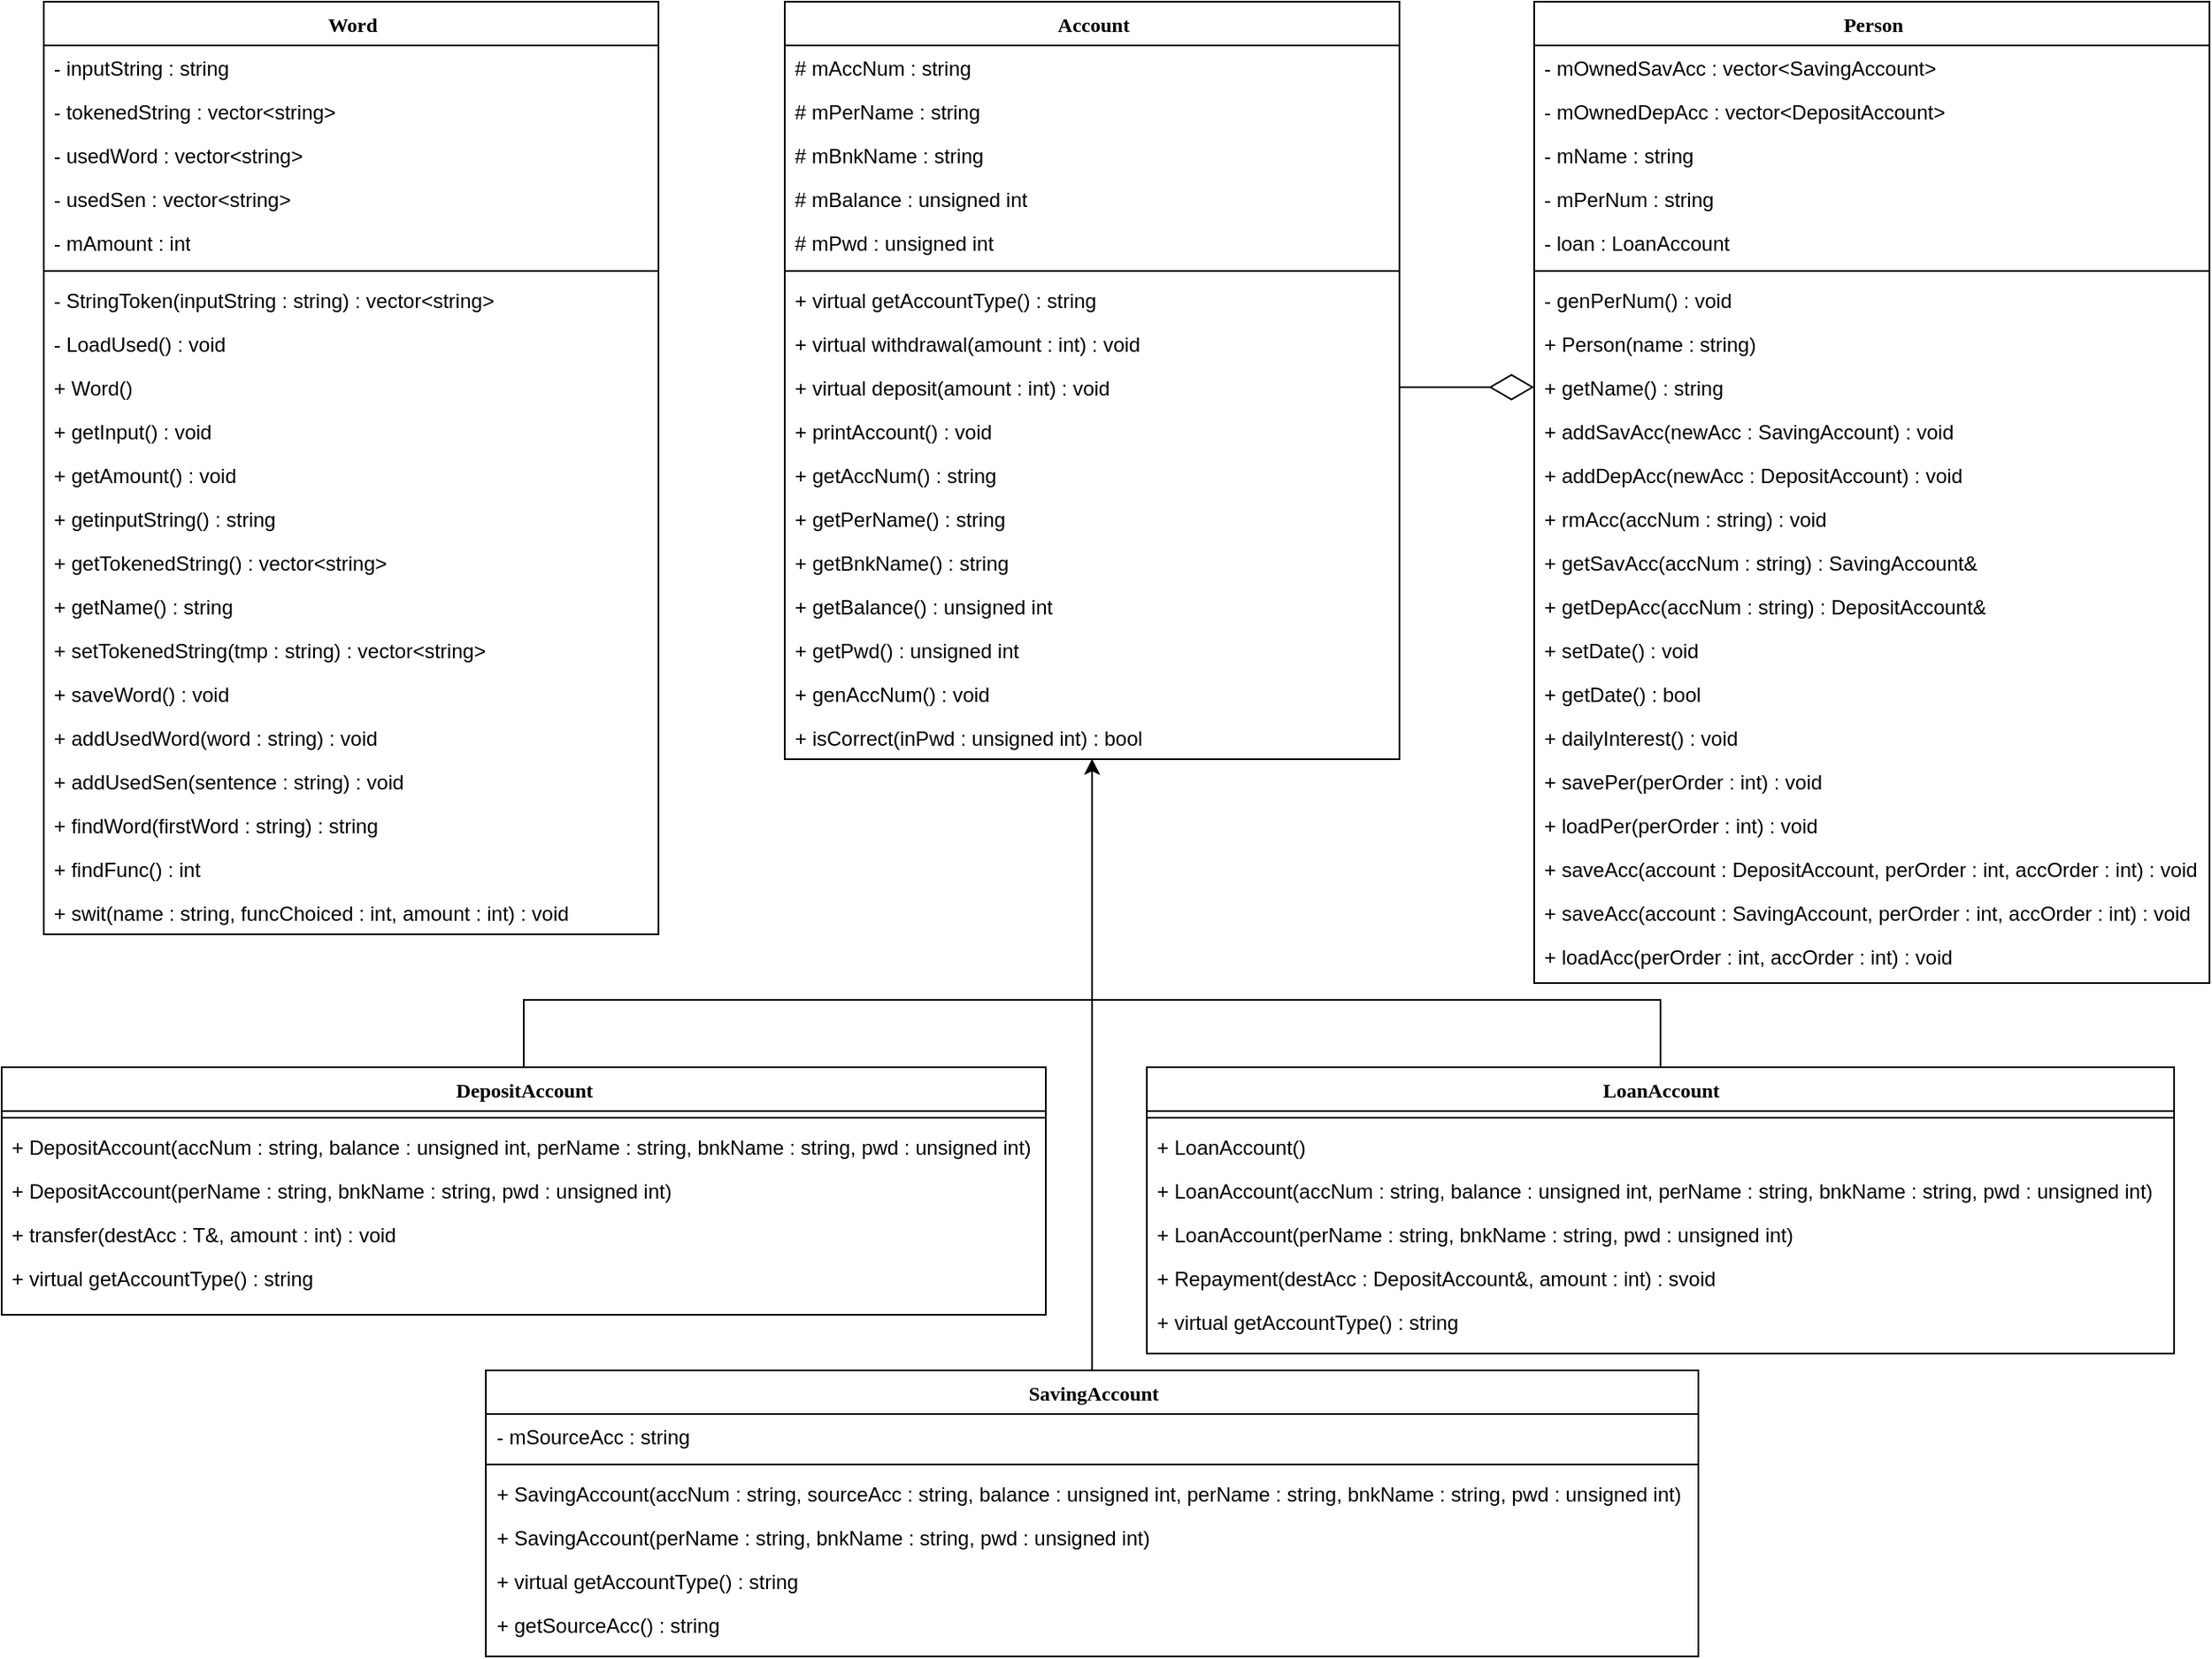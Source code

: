 <mxfile version="14.7.2" type="device"><diagram name="Page-1" id="9f46799a-70d6-7492-0946-bef42562c5a5"><mxGraphModel dx="1146" dy="1358" grid="1" gridSize="10" guides="1" tooltips="1" connect="1" arrows="1" fold="1" page="1" pageScale="1" pageWidth="1100" pageHeight="850" background="#ffffff" math="0" shadow="0"><root><mxCell id="0"/><mxCell id="1" parent="0"/><mxCell id="78961159f06e98e8-17" value="Account" style="swimlane;html=1;fontStyle=1;align=center;verticalAlign=top;childLayout=stackLayout;horizontal=1;startSize=26;horizontalStack=0;resizeParent=1;resizeLast=0;collapsible=1;marginBottom=0;swimlaneFillColor=#ffffff;rounded=0;shadow=0;comic=0;labelBackgroundColor=none;strokeWidth=1;fillColor=none;fontFamily=Verdana;fontSize=12" parent="1" vertex="1"><mxGeometry x="915" y="-510" width="365" height="450" as="geometry"/></mxCell><mxCell id="78961159f06e98e8-21" value="# mAccNum :&amp;nbsp;string" style="text;html=1;strokeColor=none;fillColor=none;align=left;verticalAlign=top;spacingLeft=4;spacingRight=4;whiteSpace=wrap;overflow=hidden;rotatable=0;points=[[0,0.5],[1,0.5]];portConstraint=eastwest;" parent="78961159f06e98e8-17" vertex="1"><mxGeometry y="26" width="365" height="26" as="geometry"/></mxCell><mxCell id="78961159f06e98e8-25" value="#&amp;nbsp;mPerName : string" style="text;html=1;strokeColor=none;fillColor=none;align=left;verticalAlign=top;spacingLeft=4;spacingRight=4;whiteSpace=wrap;overflow=hidden;rotatable=0;points=[[0,0.5],[1,0.5]];portConstraint=eastwest;" parent="78961159f06e98e8-17" vertex="1"><mxGeometry y="52" width="365" height="26" as="geometry"/></mxCell><mxCell id="78961159f06e98e8-26" value="#&amp;nbsp;mBnkName : string" style="text;html=1;strokeColor=none;fillColor=none;align=left;verticalAlign=top;spacingLeft=4;spacingRight=4;whiteSpace=wrap;overflow=hidden;rotatable=0;points=[[0,0.5],[1,0.5]];portConstraint=eastwest;" parent="78961159f06e98e8-17" vertex="1"><mxGeometry y="78" width="365" height="26" as="geometry"/></mxCell><mxCell id="78961159f06e98e8-23" value="#&amp;nbsp;mBalance : unsigned int" style="text;html=1;strokeColor=none;fillColor=none;align=left;verticalAlign=top;spacingLeft=4;spacingRight=4;whiteSpace=wrap;overflow=hidden;rotatable=0;points=[[0,0.5],[1,0.5]];portConstraint=eastwest;" parent="78961159f06e98e8-17" vertex="1"><mxGeometry y="104" width="365" height="26" as="geometry"/></mxCell><mxCell id="Mcw_71kHJ2dvJgnhkfr6-62" value="#&amp;nbsp;mPwd : unsigned int" style="text;html=1;strokeColor=none;fillColor=none;align=left;verticalAlign=top;spacingLeft=4;spacingRight=4;whiteSpace=wrap;overflow=hidden;rotatable=0;points=[[0,0.5],[1,0.5]];portConstraint=eastwest;" parent="78961159f06e98e8-17" vertex="1"><mxGeometry y="130" width="365" height="26" as="geometry"/></mxCell><mxCell id="78961159f06e98e8-19" value="" style="line;html=1;strokeWidth=1;fillColor=none;align=left;verticalAlign=middle;spacingTop=-1;spacingLeft=3;spacingRight=3;rotatable=0;labelPosition=right;points=[];portConstraint=eastwest;" parent="78961159f06e98e8-17" vertex="1"><mxGeometry y="156" width="365" height="8" as="geometry"/></mxCell><mxCell id="78961159f06e98e8-20" value="+ virtual getAccountType() : string" style="text;html=1;strokeColor=none;fillColor=none;align=left;verticalAlign=top;spacingLeft=4;spacingRight=4;whiteSpace=wrap;overflow=hidden;rotatable=0;points=[[0,0.5],[1,0.5]];portConstraint=eastwest;" parent="78961159f06e98e8-17" vertex="1"><mxGeometry y="164" width="365" height="26" as="geometry"/></mxCell><mxCell id="Yu8W9jfdEEHwp3Q9Vvd3-30" value="+ virtual withdrawal(amount : int) : void" style="text;html=1;strokeColor=none;fillColor=none;align=left;verticalAlign=top;spacingLeft=4;spacingRight=4;whiteSpace=wrap;overflow=hidden;rotatable=0;points=[[0,0.5],[1,0.5]];portConstraint=eastwest;" parent="78961159f06e98e8-17" vertex="1"><mxGeometry y="190" width="365" height="26" as="geometry"/></mxCell><mxCell id="Mcw_71kHJ2dvJgnhkfr6-53" value="+ virtual deposit(amount : int)&amp;nbsp;: void" style="text;html=1;strokeColor=none;fillColor=none;align=left;verticalAlign=top;spacingLeft=4;spacingRight=4;whiteSpace=wrap;overflow=hidden;rotatable=0;points=[[0,0.5],[1,0.5]];portConstraint=eastwest;" parent="78961159f06e98e8-17" vertex="1"><mxGeometry y="216" width="365" height="26" as="geometry"/></mxCell><mxCell id="Mcw_71kHJ2dvJgnhkfr6-50" value="+ printAccount() : void" style="text;html=1;strokeColor=none;fillColor=none;align=left;verticalAlign=top;spacingLeft=4;spacingRight=4;whiteSpace=wrap;overflow=hidden;rotatable=0;points=[[0,0.5],[1,0.5]];portConstraint=eastwest;" parent="78961159f06e98e8-17" vertex="1"><mxGeometry y="242" width="365" height="26" as="geometry"/></mxCell><mxCell id="Mcw_71kHJ2dvJgnhkfr6-47" value="+ getAccNum() : string" style="text;html=1;strokeColor=none;fillColor=none;align=left;verticalAlign=top;spacingLeft=4;spacingRight=4;whiteSpace=wrap;overflow=hidden;rotatable=0;points=[[0,0.5],[1,0.5]];portConstraint=eastwest;" parent="78961159f06e98e8-17" vertex="1"><mxGeometry y="268" width="365" height="26" as="geometry"/></mxCell><mxCell id="Mcw_71kHJ2dvJgnhkfr6-46" value="+ getPerName() : string" style="text;html=1;strokeColor=none;fillColor=none;align=left;verticalAlign=top;spacingLeft=4;spacingRight=4;whiteSpace=wrap;overflow=hidden;rotatable=0;points=[[0,0.5],[1,0.5]];portConstraint=eastwest;" parent="78961159f06e98e8-17" vertex="1"><mxGeometry y="294" width="365" height="26" as="geometry"/></mxCell><mxCell id="Mcw_71kHJ2dvJgnhkfr6-48" value="+ getBnkName() : string" style="text;html=1;strokeColor=none;fillColor=none;align=left;verticalAlign=top;spacingLeft=4;spacingRight=4;whiteSpace=wrap;overflow=hidden;rotatable=0;points=[[0,0.5],[1,0.5]];portConstraint=eastwest;" parent="78961159f06e98e8-17" vertex="1"><mxGeometry y="320" width="365" height="26" as="geometry"/></mxCell><mxCell id="Mcw_71kHJ2dvJgnhkfr6-49" value="+ getBalance() : unsigned int" style="text;html=1;strokeColor=none;fillColor=none;align=left;verticalAlign=top;spacingLeft=4;spacingRight=4;whiteSpace=wrap;overflow=hidden;rotatable=0;points=[[0,0.5],[1,0.5]];portConstraint=eastwest;" parent="78961159f06e98e8-17" vertex="1"><mxGeometry y="346" width="365" height="26" as="geometry"/></mxCell><mxCell id="Yu8W9jfdEEHwp3Q9Vvd3-31" value="+ getPwd() : unsigned int" style="text;html=1;strokeColor=none;fillColor=none;align=left;verticalAlign=top;spacingLeft=4;spacingRight=4;whiteSpace=wrap;overflow=hidden;rotatable=0;points=[[0,0.5],[1,0.5]];portConstraint=eastwest;" parent="78961159f06e98e8-17" vertex="1"><mxGeometry y="372" width="365" height="26" as="geometry"/></mxCell><mxCell id="Yu8W9jfdEEHwp3Q9Vvd3-32" value="+ genAccNum() : void" style="text;html=1;strokeColor=none;fillColor=none;align=left;verticalAlign=top;spacingLeft=4;spacingRight=4;whiteSpace=wrap;overflow=hidden;rotatable=0;points=[[0,0.5],[1,0.5]];portConstraint=eastwest;" parent="78961159f06e98e8-17" vertex="1"><mxGeometry y="398" width="365" height="26" as="geometry"/></mxCell><mxCell id="TYFGQoh4Cr7othSGn_0a-1" value="+ isCorrect(inPwd : unsigned int) : bool" style="text;html=1;strokeColor=none;fillColor=none;align=left;verticalAlign=top;spacingLeft=4;spacingRight=4;whiteSpace=wrap;overflow=hidden;rotatable=0;points=[[0,0.5],[1,0.5]];portConstraint=eastwest;" vertex="1" parent="78961159f06e98e8-17"><mxGeometry y="424" width="365" height="26" as="geometry"/></mxCell><mxCell id="Yu8W9jfdEEHwp3Q9Vvd3-37" style="edgeStyle=orthogonalEdgeStyle;rounded=0;orthogonalLoop=1;jettySize=auto;html=1;exitX=0.5;exitY=0;exitDx=0;exitDy=0;entryX=0.5;entryY=1;entryDx=0;entryDy=0;" parent="1" source="78961159f06e98e8-82" target="78961159f06e98e8-17" edge="1"><mxGeometry relative="1" as="geometry"><Array as="points"><mxPoint x="760" y="83"/><mxPoint x="1098" y="83"/></Array></mxGeometry></mxCell><mxCell id="78961159f06e98e8-82" value="DepositAccount" style="swimlane;html=1;fontStyle=1;align=center;verticalAlign=top;childLayout=stackLayout;horizontal=1;startSize=26;horizontalStack=0;resizeParent=1;resizeLast=0;collapsible=1;marginBottom=0;swimlaneFillColor=#ffffff;rounded=0;shadow=0;comic=0;labelBackgroundColor=none;strokeWidth=1;fillColor=none;fontFamily=Verdana;fontSize=12" parent="1" vertex="1"><mxGeometry x="450" y="123" width="620" height="147" as="geometry"/></mxCell><mxCell id="78961159f06e98e8-90" value="" style="line;html=1;strokeWidth=1;fillColor=none;align=left;verticalAlign=middle;spacingTop=-1;spacingLeft=3;spacingRight=3;rotatable=0;labelPosition=right;points=[];portConstraint=eastwest;" parent="78961159f06e98e8-82" vertex="1"><mxGeometry y="26" width="620" height="8" as="geometry"/></mxCell><mxCell id="Yu8W9jfdEEHwp3Q9Vvd3-33" value="+ DepositAccount(accNum : string, balance : unsigned int, perName&amp;nbsp;: string, bnkName : string, pwd : unsigned int)" style="text;html=1;strokeColor=none;fillColor=none;align=left;verticalAlign=top;spacingLeft=4;spacingRight=4;whiteSpace=wrap;overflow=hidden;rotatable=0;points=[[0,0.5],[1,0.5]];portConstraint=eastwest;" parent="78961159f06e98e8-82" vertex="1"><mxGeometry y="34" width="620" height="26" as="geometry"/></mxCell><mxCell id="Yu8W9jfdEEHwp3Q9Vvd3-34" value="+ DepositAccount(perName&amp;nbsp;: string, bnkName : string, pwd : unsigned int)" style="text;html=1;strokeColor=none;fillColor=none;align=left;verticalAlign=top;spacingLeft=4;spacingRight=4;whiteSpace=wrap;overflow=hidden;rotatable=0;points=[[0,0.5],[1,0.5]];portConstraint=eastwest;" parent="78961159f06e98e8-82" vertex="1"><mxGeometry y="60" width="620" height="26" as="geometry"/></mxCell><mxCell id="Mcw_71kHJ2dvJgnhkfr6-54" value="+ transfer(destAcc : T&amp;amp;, amount : int) : void" style="text;html=1;strokeColor=none;fillColor=none;align=left;verticalAlign=top;spacingLeft=4;spacingRight=4;whiteSpace=wrap;overflow=hidden;rotatable=0;points=[[0,0.5],[1,0.5]];portConstraint=eastwest;" parent="78961159f06e98e8-82" vertex="1"><mxGeometry y="86" width="620" height="26" as="geometry"/></mxCell><mxCell id="Mcw_71kHJ2dvJgnhkfr6-58" value="+ virtual getAccountType() : string" style="text;html=1;strokeColor=none;fillColor=none;align=left;verticalAlign=top;spacingLeft=4;spacingRight=4;whiteSpace=wrap;overflow=hidden;rotatable=0;points=[[0,0.5],[1,0.5]];portConstraint=eastwest;" parent="78961159f06e98e8-82" vertex="1"><mxGeometry y="112" width="620" height="26" as="geometry"/></mxCell><mxCell id="Yu8W9jfdEEHwp3Q9Vvd3-11" style="edgeStyle=orthogonalEdgeStyle;rounded=0;orthogonalLoop=1;jettySize=auto;html=1;exitX=0.5;exitY=0;exitDx=0;exitDy=0;entryX=0.5;entryY=1;entryDx=0;entryDy=0;" parent="1" source="Yu8W9jfdEEHwp3Q9Vvd3-22" target="78961159f06e98e8-17" edge="1"><mxGeometry relative="1" as="geometry"><mxPoint x="1017.5" y="123" as="sourcePoint"/><Array as="points"/></mxGeometry></mxCell><mxCell id="Mcw_71kHJ2dvJgnhkfr6-29" value="Person" style="swimlane;html=1;fontStyle=1;align=center;verticalAlign=top;childLayout=stackLayout;horizontal=1;startSize=26;horizontalStack=0;resizeParent=1;resizeLast=0;collapsible=1;marginBottom=0;swimlaneFillColor=#ffffff;rounded=0;shadow=0;comic=0;labelBackgroundColor=none;strokeWidth=1;fillColor=none;fontFamily=Verdana;fontSize=12" parent="1" vertex="1"><mxGeometry x="1360" y="-510" width="401" height="583" as="geometry"/></mxCell><mxCell id="Mcw_71kHJ2dvJgnhkfr6-33" value="- mOwnedSavAcc : vector&amp;lt;SavingAccount&amp;gt;" style="text;html=1;strokeColor=none;fillColor=none;align=left;verticalAlign=top;spacingLeft=4;spacingRight=4;whiteSpace=wrap;overflow=hidden;rotatable=0;points=[[0,0.5],[1,0.5]];portConstraint=eastwest;" parent="Mcw_71kHJ2dvJgnhkfr6-29" vertex="1"><mxGeometry y="26" width="401" height="26" as="geometry"/></mxCell><mxCell id="Yu8W9jfdEEHwp3Q9Vvd3-38" value="- mOwnedDepAcc : vector&amp;lt;DepositAccount&amp;gt;" style="text;html=1;strokeColor=none;fillColor=none;align=left;verticalAlign=top;spacingLeft=4;spacingRight=4;whiteSpace=wrap;overflow=hidden;rotatable=0;points=[[0,0.5],[1,0.5]];portConstraint=eastwest;" parent="Mcw_71kHJ2dvJgnhkfr6-29" vertex="1"><mxGeometry y="52" width="401" height="26" as="geometry"/></mxCell><mxCell id="Mcw_71kHJ2dvJgnhkfr6-42" value="- mName : string" style="text;html=1;strokeColor=none;fillColor=none;align=left;verticalAlign=top;spacingLeft=4;spacingRight=4;whiteSpace=wrap;overflow=hidden;rotatable=0;points=[[0,0.5],[1,0.5]];portConstraint=eastwest;" parent="Mcw_71kHJ2dvJgnhkfr6-29" vertex="1"><mxGeometry y="78" width="401" height="26" as="geometry"/></mxCell><mxCell id="Yu8W9jfdEEHwp3Q9Vvd3-40" value="- mPerNum : string" style="text;html=1;strokeColor=none;fillColor=none;align=left;verticalAlign=top;spacingLeft=4;spacingRight=4;whiteSpace=wrap;overflow=hidden;rotatable=0;points=[[0,0.5],[1,0.5]];portConstraint=eastwest;" parent="Mcw_71kHJ2dvJgnhkfr6-29" vertex="1"><mxGeometry y="104" width="401" height="26" as="geometry"/></mxCell><mxCell id="Yu8W9jfdEEHwp3Q9Vvd3-39" value="- loan : LoanAccount" style="text;html=1;strokeColor=none;fillColor=none;align=left;verticalAlign=top;spacingLeft=4;spacingRight=4;whiteSpace=wrap;overflow=hidden;rotatable=0;points=[[0,0.5],[1,0.5]];portConstraint=eastwest;" parent="Mcw_71kHJ2dvJgnhkfr6-29" vertex="1"><mxGeometry y="130" width="401" height="26" as="geometry"/></mxCell><mxCell id="Mcw_71kHJ2dvJgnhkfr6-35" value="" style="line;html=1;strokeWidth=1;fillColor=none;align=left;verticalAlign=middle;spacingTop=-1;spacingLeft=3;spacingRight=3;rotatable=0;labelPosition=right;points=[];portConstraint=eastwest;" parent="Mcw_71kHJ2dvJgnhkfr6-29" vertex="1"><mxGeometry y="156" width="401" height="8" as="geometry"/></mxCell><mxCell id="Yu8W9jfdEEHwp3Q9Vvd3-43" value="-&amp;nbsp;genPerNum() : void" style="text;html=1;strokeColor=none;fillColor=none;align=left;verticalAlign=top;spacingLeft=4;spacingRight=4;whiteSpace=wrap;overflow=hidden;rotatable=0;points=[[0,0.5],[1,0.5]];portConstraint=eastwest;" parent="Mcw_71kHJ2dvJgnhkfr6-29" vertex="1"><mxGeometry y="164" width="401" height="26" as="geometry"/></mxCell><mxCell id="Yu8W9jfdEEHwp3Q9Vvd3-44" value="+ Person(name : string)" style="text;html=1;strokeColor=none;fillColor=none;align=left;verticalAlign=top;spacingLeft=4;spacingRight=4;whiteSpace=wrap;overflow=hidden;rotatable=0;points=[[0,0.5],[1,0.5]];portConstraint=eastwest;" parent="Mcw_71kHJ2dvJgnhkfr6-29" vertex="1"><mxGeometry y="190" width="401" height="26" as="geometry"/></mxCell><mxCell id="Mcw_71kHJ2dvJgnhkfr6-36" value="+ getName() : string" style="text;html=1;strokeColor=none;fillColor=none;align=left;verticalAlign=top;spacingLeft=4;spacingRight=4;whiteSpace=wrap;overflow=hidden;rotatable=0;points=[[0,0.5],[1,0.5]];portConstraint=eastwest;" parent="Mcw_71kHJ2dvJgnhkfr6-29" vertex="1"><mxGeometry y="216" width="401" height="26" as="geometry"/></mxCell><mxCell id="Mcw_71kHJ2dvJgnhkfr6-44" value="+ addSavAcc(newAcc : SavingAccount) : void" style="text;html=1;strokeColor=none;fillColor=none;align=left;verticalAlign=top;spacingLeft=4;spacingRight=4;whiteSpace=wrap;overflow=hidden;rotatable=0;points=[[0,0.5],[1,0.5]];portConstraint=eastwest;" parent="Mcw_71kHJ2dvJgnhkfr6-29" vertex="1"><mxGeometry y="242" width="401" height="26" as="geometry"/></mxCell><mxCell id="Yu8W9jfdEEHwp3Q9Vvd3-45" value="+ addDepAcc(newAcc : DepositAccount) : void" style="text;html=1;strokeColor=none;fillColor=none;align=left;verticalAlign=top;spacingLeft=4;spacingRight=4;whiteSpace=wrap;overflow=hidden;rotatable=0;points=[[0,0.5],[1,0.5]];portConstraint=eastwest;" parent="Mcw_71kHJ2dvJgnhkfr6-29" vertex="1"><mxGeometry y="268" width="401" height="26" as="geometry"/></mxCell><mxCell id="Mcw_71kHJ2dvJgnhkfr6-63" value="+ rmAcc(accNum : string) : void" style="text;html=1;strokeColor=none;fillColor=none;align=left;verticalAlign=top;spacingLeft=4;spacingRight=4;whiteSpace=wrap;overflow=hidden;rotatable=0;points=[[0,0.5],[1,0.5]];portConstraint=eastwest;" parent="Mcw_71kHJ2dvJgnhkfr6-29" vertex="1"><mxGeometry y="294" width="401" height="26" as="geometry"/></mxCell><mxCell id="Mcw_71kHJ2dvJgnhkfr6-45" value="+ getSavAcc(accNum : string) : SavingAccount&amp;amp;" style="text;html=1;strokeColor=none;fillColor=none;align=left;verticalAlign=top;spacingLeft=4;spacingRight=4;whiteSpace=wrap;overflow=hidden;rotatable=0;points=[[0,0.5],[1,0.5]];portConstraint=eastwest;" parent="Mcw_71kHJ2dvJgnhkfr6-29" vertex="1"><mxGeometry y="320" width="401" height="26" as="geometry"/></mxCell><mxCell id="Yu8W9jfdEEHwp3Q9Vvd3-46" value="+ getDepAcc(accNum : string) : DepositAccount&amp;amp;" style="text;html=1;strokeColor=none;fillColor=none;align=left;verticalAlign=top;spacingLeft=4;spacingRight=4;whiteSpace=wrap;overflow=hidden;rotatable=0;points=[[0,0.5],[1,0.5]];portConstraint=eastwest;" parent="Mcw_71kHJ2dvJgnhkfr6-29" vertex="1"><mxGeometry y="346" width="401" height="26" as="geometry"/></mxCell><mxCell id="Mcw_71kHJ2dvJgnhkfr6-37" value="+ setDate() : void" style="text;html=1;strokeColor=none;fillColor=none;align=left;verticalAlign=top;spacingLeft=4;spacingRight=4;whiteSpace=wrap;overflow=hidden;rotatable=0;points=[[0,0.5],[1,0.5]];portConstraint=eastwest;" parent="Mcw_71kHJ2dvJgnhkfr6-29" vertex="1"><mxGeometry y="372" width="401" height="26" as="geometry"/></mxCell><mxCell id="Yu8W9jfdEEHwp3Q9Vvd3-47" value="+ getDate() : bool" style="text;html=1;strokeColor=none;fillColor=none;align=left;verticalAlign=top;spacingLeft=4;spacingRight=4;whiteSpace=wrap;overflow=hidden;rotatable=0;points=[[0,0.5],[1,0.5]];portConstraint=eastwest;" parent="Mcw_71kHJ2dvJgnhkfr6-29" vertex="1"><mxGeometry y="398" width="401" height="26" as="geometry"/></mxCell><mxCell id="Yu8W9jfdEEHwp3Q9Vvd3-48" value="+ dailyInterest() : void" style="text;html=1;strokeColor=none;fillColor=none;align=left;verticalAlign=top;spacingLeft=4;spacingRight=4;whiteSpace=wrap;overflow=hidden;rotatable=0;points=[[0,0.5],[1,0.5]];portConstraint=eastwest;" parent="Mcw_71kHJ2dvJgnhkfr6-29" vertex="1"><mxGeometry y="424" width="401" height="26" as="geometry"/></mxCell><mxCell id="Yu8W9jfdEEHwp3Q9Vvd3-49" value="+ savePer(perOrder : int) : void" style="text;html=1;strokeColor=none;fillColor=none;align=left;verticalAlign=top;spacingLeft=4;spacingRight=4;whiteSpace=wrap;overflow=hidden;rotatable=0;points=[[0,0.5],[1,0.5]];portConstraint=eastwest;" parent="Mcw_71kHJ2dvJgnhkfr6-29" vertex="1"><mxGeometry y="450" width="401" height="26" as="geometry"/></mxCell><mxCell id="Yu8W9jfdEEHwp3Q9Vvd3-54" value="+ loadPer(perOrder : int) : void" style="text;html=1;strokeColor=none;fillColor=none;align=left;verticalAlign=top;spacingLeft=4;spacingRight=4;whiteSpace=wrap;overflow=hidden;rotatable=0;points=[[0,0.5],[1,0.5]];portConstraint=eastwest;" parent="Mcw_71kHJ2dvJgnhkfr6-29" vertex="1"><mxGeometry y="476" width="401" height="26" as="geometry"/></mxCell><mxCell id="Yu8W9jfdEEHwp3Q9Vvd3-55" value="+ saveAcc(account : DepositAccount, perOrder : int, accOrder : int) : void" style="text;html=1;strokeColor=none;fillColor=none;align=left;verticalAlign=top;spacingLeft=4;spacingRight=4;whiteSpace=wrap;overflow=hidden;rotatable=0;points=[[0,0.5],[1,0.5]];portConstraint=eastwest;" parent="Mcw_71kHJ2dvJgnhkfr6-29" vertex="1"><mxGeometry y="502" width="401" height="26" as="geometry"/></mxCell><mxCell id="Yu8W9jfdEEHwp3Q9Vvd3-57" value="+ saveAcc(account : SavingAccount, perOrder : int, accOrder : int) : void" style="text;html=1;strokeColor=none;fillColor=none;align=left;verticalAlign=top;spacingLeft=4;spacingRight=4;whiteSpace=wrap;overflow=hidden;rotatable=0;points=[[0,0.5],[1,0.5]];portConstraint=eastwest;" parent="Mcw_71kHJ2dvJgnhkfr6-29" vertex="1"><mxGeometry y="528" width="401" height="26" as="geometry"/></mxCell><mxCell id="Yu8W9jfdEEHwp3Q9Vvd3-58" value="+ loadAcc(perOrder : int, accOrder : int) : void" style="text;html=1;strokeColor=none;fillColor=none;align=left;verticalAlign=top;spacingLeft=4;spacingRight=4;whiteSpace=wrap;overflow=hidden;rotatable=0;points=[[0,0.5],[1,0.5]];portConstraint=eastwest;" parent="Mcw_71kHJ2dvJgnhkfr6-29" vertex="1"><mxGeometry y="554" width="401" height="26" as="geometry"/></mxCell><mxCell id="Yu8W9jfdEEHwp3Q9Vvd3-13" style="edgeStyle=orthogonalEdgeStyle;rounded=0;orthogonalLoop=1;jettySize=auto;html=1;exitX=0.5;exitY=0;exitDx=0;exitDy=0;entryX=0.5;entryY=1;entryDx=0;entryDy=0;" parent="1" source="Yu8W9jfdEEHwp3Q9Vvd3-1" target="78961159f06e98e8-17" edge="1"><mxGeometry relative="1" as="geometry"><Array as="points"><mxPoint x="1253" y="83"/><mxPoint x="1018" y="83"/></Array></mxGeometry></mxCell><mxCell id="Yu8W9jfdEEHwp3Q9Vvd3-1" value="LoanAccount" style="swimlane;html=1;fontStyle=1;align=center;verticalAlign=top;childLayout=stackLayout;horizontal=1;startSize=26;horizontalStack=0;resizeParent=1;resizeLast=0;collapsible=1;marginBottom=0;swimlaneFillColor=#ffffff;rounded=0;shadow=0;comic=0;labelBackgroundColor=none;strokeWidth=1;fillColor=none;fontFamily=Verdana;fontSize=12" parent="1" vertex="1"><mxGeometry x="1130" y="123" width="610" height="170" as="geometry"><mxRectangle x="690" y="550" width="120" height="26" as="alternateBounds"/></mxGeometry></mxCell><mxCell id="Yu8W9jfdEEHwp3Q9Vvd3-2" value="" style="line;html=1;strokeWidth=1;fillColor=none;align=left;verticalAlign=middle;spacingTop=-1;spacingLeft=3;spacingRight=3;rotatable=0;labelPosition=right;points=[];portConstraint=eastwest;" parent="Yu8W9jfdEEHwp3Q9Vvd3-1" vertex="1"><mxGeometry y="26" width="610" height="8" as="geometry"/></mxCell><mxCell id="Yu8W9jfdEEHwp3Q9Vvd3-3" value="+ LoanAccount()" style="text;html=1;strokeColor=none;fillColor=none;align=left;verticalAlign=top;spacingLeft=4;spacingRight=4;whiteSpace=wrap;overflow=hidden;rotatable=0;points=[[0,0.5],[1,0.5]];portConstraint=eastwest;" parent="Yu8W9jfdEEHwp3Q9Vvd3-1" vertex="1"><mxGeometry y="34" width="610" height="26" as="geometry"/></mxCell><mxCell id="Yu8W9jfdEEHwp3Q9Vvd3-29" value="+ LoanAccount(accNum : string, balance : unsigned int, perName&amp;nbsp;: string, bnkName : string, pwd : unsigned int)" style="text;html=1;strokeColor=none;fillColor=none;align=left;verticalAlign=top;spacingLeft=4;spacingRight=4;whiteSpace=wrap;overflow=hidden;rotatable=0;points=[[0,0.5],[1,0.5]];portConstraint=eastwest;" parent="Yu8W9jfdEEHwp3Q9Vvd3-1" vertex="1"><mxGeometry y="60" width="610" height="26" as="geometry"/></mxCell><mxCell id="Yu8W9jfdEEHwp3Q9Vvd3-21" value="+ LoanAccount(perName&amp;nbsp;: string, bnkName : string, pwd : unsigned int)" style="text;html=1;strokeColor=none;fillColor=none;align=left;verticalAlign=top;spacingLeft=4;spacingRight=4;whiteSpace=wrap;overflow=hidden;rotatable=0;points=[[0,0.5],[1,0.5]];portConstraint=eastwest;" parent="Yu8W9jfdEEHwp3Q9Vvd3-1" vertex="1"><mxGeometry y="86" width="610" height="26" as="geometry"/></mxCell><mxCell id="Yu8W9jfdEEHwp3Q9Vvd3-4" value="+ Repayment(destAcc : DepositAccount&amp;amp;, amount : int) : svoid" style="text;html=1;strokeColor=none;fillColor=none;align=left;verticalAlign=top;spacingLeft=4;spacingRight=4;whiteSpace=wrap;overflow=hidden;rotatable=0;points=[[0,0.5],[1,0.5]];portConstraint=eastwest;" parent="Yu8W9jfdEEHwp3Q9Vvd3-1" vertex="1"><mxGeometry y="112" width="610" height="26" as="geometry"/></mxCell><mxCell id="Yu8W9jfdEEHwp3Q9Vvd3-15" value="+ virtual getAccountType() : string" style="text;html=1;strokeColor=none;fillColor=none;align=left;verticalAlign=top;spacingLeft=4;spacingRight=4;whiteSpace=wrap;overflow=hidden;rotatable=0;points=[[0,0.5],[1,0.5]];portConstraint=eastwest;" parent="Yu8W9jfdEEHwp3Q9Vvd3-1" vertex="1"><mxGeometry y="138" width="610" height="26" as="geometry"/></mxCell><mxCell id="Yu8W9jfdEEHwp3Q9Vvd3-22" value="SavingAccount" style="swimlane;html=1;fontStyle=1;align=center;verticalAlign=top;childLayout=stackLayout;horizontal=1;startSize=26;horizontalStack=0;resizeParent=1;resizeLast=0;collapsible=1;marginBottom=0;swimlaneFillColor=#ffffff;rounded=0;shadow=0;comic=0;labelBackgroundColor=none;strokeWidth=1;fillColor=none;fontFamily=Verdana;fontSize=12" parent="1" vertex="1"><mxGeometry x="737.5" y="303" width="720" height="170" as="geometry"/></mxCell><mxCell id="Yu8W9jfdEEHwp3Q9Vvd3-23" value="- mSourceAcc : string" style="text;html=1;strokeColor=none;fillColor=none;align=left;verticalAlign=top;spacingLeft=4;spacingRight=4;whiteSpace=wrap;overflow=hidden;rotatable=0;points=[[0,0.5],[1,0.5]];portConstraint=eastwest;" parent="Yu8W9jfdEEHwp3Q9Vvd3-22" vertex="1"><mxGeometry y="26" width="720" height="26" as="geometry"/></mxCell><mxCell id="Yu8W9jfdEEHwp3Q9Vvd3-24" value="" style="line;html=1;strokeWidth=1;fillColor=none;align=left;verticalAlign=middle;spacingTop=-1;spacingLeft=3;spacingRight=3;rotatable=0;labelPosition=right;points=[];portConstraint=eastwest;" parent="Yu8W9jfdEEHwp3Q9Vvd3-22" vertex="1"><mxGeometry y="52" width="720" height="8" as="geometry"/></mxCell><mxCell id="Yu8W9jfdEEHwp3Q9Vvd3-25" value="+ SavingAccount(accNum : string, sourceAcc : string, balance : unsigned int, perName&amp;nbsp;: string, bnkName : string, pwd : unsigned int)" style="text;html=1;strokeColor=none;fillColor=none;align=left;verticalAlign=top;spacingLeft=4;spacingRight=4;whiteSpace=wrap;overflow=hidden;rotatable=0;points=[[0,0.5],[1,0.5]];portConstraint=eastwest;" parent="Yu8W9jfdEEHwp3Q9Vvd3-22" vertex="1"><mxGeometry y="60" width="720" height="26" as="geometry"/></mxCell><mxCell id="Yu8W9jfdEEHwp3Q9Vvd3-26" value="+ SavingAccount(perName&amp;nbsp;: string, bnkName : string, pwd : unsigned int)" style="text;html=1;strokeColor=none;fillColor=none;align=left;verticalAlign=top;spacingLeft=4;spacingRight=4;whiteSpace=wrap;overflow=hidden;rotatable=0;points=[[0,0.5],[1,0.5]];portConstraint=eastwest;" parent="Yu8W9jfdEEHwp3Q9Vvd3-22" vertex="1"><mxGeometry y="86" width="720" height="26" as="geometry"/></mxCell><mxCell id="Yu8W9jfdEEHwp3Q9Vvd3-27" value="+ virtual getAccountType() : string" style="text;html=1;strokeColor=none;fillColor=none;align=left;verticalAlign=top;spacingLeft=4;spacingRight=4;whiteSpace=wrap;overflow=hidden;rotatable=0;points=[[0,0.5],[1,0.5]];portConstraint=eastwest;" parent="Yu8W9jfdEEHwp3Q9Vvd3-22" vertex="1"><mxGeometry y="112" width="720" height="26" as="geometry"/></mxCell><mxCell id="Yu8W9jfdEEHwp3Q9Vvd3-28" value="+ getSourceAcc() : string" style="text;html=1;strokeColor=none;fillColor=none;align=left;verticalAlign=top;spacingLeft=4;spacingRight=4;whiteSpace=wrap;overflow=hidden;rotatable=0;points=[[0,0.5],[1,0.5]];portConstraint=eastwest;" parent="Yu8W9jfdEEHwp3Q9Vvd3-22" vertex="1"><mxGeometry y="138" width="720" height="26" as="geometry"/></mxCell><mxCell id="Yu8W9jfdEEHwp3Q9Vvd3-59" value="Word" style="swimlane;html=1;fontStyle=1;align=center;verticalAlign=top;childLayout=stackLayout;horizontal=1;startSize=26;horizontalStack=0;resizeParent=1;resizeLast=0;collapsible=1;marginBottom=0;swimlaneFillColor=#ffffff;rounded=0;shadow=0;comic=0;labelBackgroundColor=none;strokeWidth=1;fillColor=none;fontFamily=Verdana;fontSize=12" parent="1" vertex="1"><mxGeometry x="475" y="-510" width="365" height="554" as="geometry"/></mxCell><mxCell id="Yu8W9jfdEEHwp3Q9Vvd3-60" value="- inputString :&amp;nbsp;string" style="text;html=1;strokeColor=none;fillColor=none;align=left;verticalAlign=top;spacingLeft=4;spacingRight=4;whiteSpace=wrap;overflow=hidden;rotatable=0;points=[[0,0.5],[1,0.5]];portConstraint=eastwest;" parent="Yu8W9jfdEEHwp3Q9Vvd3-59" vertex="1"><mxGeometry y="26" width="365" height="26" as="geometry"/></mxCell><mxCell id="Yu8W9jfdEEHwp3Q9Vvd3-61" value="-&amp;nbsp;tokenedString : vector&amp;lt;string&amp;gt;" style="text;html=1;strokeColor=none;fillColor=none;align=left;verticalAlign=top;spacingLeft=4;spacingRight=4;whiteSpace=wrap;overflow=hidden;rotatable=0;points=[[0,0.5],[1,0.5]];portConstraint=eastwest;" parent="Yu8W9jfdEEHwp3Q9Vvd3-59" vertex="1"><mxGeometry y="52" width="365" height="26" as="geometry"/></mxCell><mxCell id="Yu8W9jfdEEHwp3Q9Vvd3-104" value="-&amp;nbsp;usedWord : vector&amp;lt;string&amp;gt;" style="text;html=1;strokeColor=none;fillColor=none;align=left;verticalAlign=top;spacingLeft=4;spacingRight=4;whiteSpace=wrap;overflow=hidden;rotatable=0;points=[[0,0.5],[1,0.5]];portConstraint=eastwest;" parent="Yu8W9jfdEEHwp3Q9Vvd3-59" vertex="1"><mxGeometry y="78" width="365" height="26" as="geometry"/></mxCell><mxCell id="Yu8W9jfdEEHwp3Q9Vvd3-105" value="-&amp;nbsp;usedSen : vector&amp;lt;string&amp;gt;" style="text;html=1;strokeColor=none;fillColor=none;align=left;verticalAlign=top;spacingLeft=4;spacingRight=4;whiteSpace=wrap;overflow=hidden;rotatable=0;points=[[0,0.5],[1,0.5]];portConstraint=eastwest;" parent="Yu8W9jfdEEHwp3Q9Vvd3-59" vertex="1"><mxGeometry y="104" width="365" height="26" as="geometry"/></mxCell><mxCell id="Yu8W9jfdEEHwp3Q9Vvd3-107" value="-&amp;nbsp;mAmount : int" style="text;html=1;strokeColor=none;fillColor=none;align=left;verticalAlign=top;spacingLeft=4;spacingRight=4;whiteSpace=wrap;overflow=hidden;rotatable=0;points=[[0,0.5],[1,0.5]];portConstraint=eastwest;" parent="Yu8W9jfdEEHwp3Q9Vvd3-59" vertex="1"><mxGeometry y="130" width="365" height="26" as="geometry"/></mxCell><mxCell id="Yu8W9jfdEEHwp3Q9Vvd3-65" value="" style="line;html=1;strokeWidth=1;fillColor=none;align=left;verticalAlign=middle;spacingTop=-1;spacingLeft=3;spacingRight=3;rotatable=0;labelPosition=right;points=[];portConstraint=eastwest;" parent="Yu8W9jfdEEHwp3Q9Vvd3-59" vertex="1"><mxGeometry y="156" width="365" height="8" as="geometry"/></mxCell><mxCell id="Yu8W9jfdEEHwp3Q9Vvd3-106" value="- StringToken(inputString : string) : vector&amp;lt;string&amp;gt;" style="text;html=1;strokeColor=none;fillColor=none;align=left;verticalAlign=top;spacingLeft=4;spacingRight=4;whiteSpace=wrap;overflow=hidden;rotatable=0;points=[[0,0.5],[1,0.5]];portConstraint=eastwest;" parent="Yu8W9jfdEEHwp3Q9Vvd3-59" vertex="1"><mxGeometry y="164" width="365" height="26" as="geometry"/></mxCell><mxCell id="Yu8W9jfdEEHwp3Q9Vvd3-109" value="- LoadUsed() : void" style="text;html=1;strokeColor=none;fillColor=none;align=left;verticalAlign=top;spacingLeft=4;spacingRight=4;whiteSpace=wrap;overflow=hidden;rotatable=0;points=[[0,0.5],[1,0.5]];portConstraint=eastwest;" parent="Yu8W9jfdEEHwp3Q9Vvd3-59" vertex="1"><mxGeometry y="190" width="365" height="26" as="geometry"/></mxCell><mxCell id="Yu8W9jfdEEHwp3Q9Vvd3-66" value="+ Word()" style="text;html=1;strokeColor=none;fillColor=none;align=left;verticalAlign=top;spacingLeft=4;spacingRight=4;whiteSpace=wrap;overflow=hidden;rotatable=0;points=[[0,0.5],[1,0.5]];portConstraint=eastwest;" parent="Yu8W9jfdEEHwp3Q9Vvd3-59" vertex="1"><mxGeometry y="216" width="365" height="26" as="geometry"/></mxCell><mxCell id="TYFGQoh4Cr7othSGn_0a-2" value="+ getInput() : void" style="text;html=1;strokeColor=none;fillColor=none;align=left;verticalAlign=top;spacingLeft=4;spacingRight=4;whiteSpace=wrap;overflow=hidden;rotatable=0;points=[[0,0.5],[1,0.5]];portConstraint=eastwest;" vertex="1" parent="Yu8W9jfdEEHwp3Q9Vvd3-59"><mxGeometry y="242" width="365" height="26" as="geometry"/></mxCell><mxCell id="TYFGQoh4Cr7othSGn_0a-3" value="+ getAmount() : void" style="text;html=1;strokeColor=none;fillColor=none;align=left;verticalAlign=top;spacingLeft=4;spacingRight=4;whiteSpace=wrap;overflow=hidden;rotatable=0;points=[[0,0.5],[1,0.5]];portConstraint=eastwest;" vertex="1" parent="Yu8W9jfdEEHwp3Q9Vvd3-59"><mxGeometry y="268" width="365" height="26" as="geometry"/></mxCell><mxCell id="Yu8W9jfdEEHwp3Q9Vvd3-70" value="+ getinputString() : string" style="text;html=1;strokeColor=none;fillColor=none;align=left;verticalAlign=top;spacingLeft=4;spacingRight=4;whiteSpace=wrap;overflow=hidden;rotatable=0;points=[[0,0.5],[1,0.5]];portConstraint=eastwest;" parent="Yu8W9jfdEEHwp3Q9Vvd3-59" vertex="1"><mxGeometry y="294" width="365" height="26" as="geometry"/></mxCell><mxCell id="Yu8W9jfdEEHwp3Q9Vvd3-71" value="+ getTokenedString() : vector&amp;lt;string&amp;gt;" style="text;html=1;strokeColor=none;fillColor=none;align=left;verticalAlign=top;spacingLeft=4;spacingRight=4;whiteSpace=wrap;overflow=hidden;rotatable=0;points=[[0,0.5],[1,0.5]];portConstraint=eastwest;" parent="Yu8W9jfdEEHwp3Q9Vvd3-59" vertex="1"><mxGeometry y="320" width="365" height="26" as="geometry"/></mxCell><mxCell id="Yu8W9jfdEEHwp3Q9Vvd3-110" value="+ getName() : string" style="text;html=1;strokeColor=none;fillColor=none;align=left;verticalAlign=top;spacingLeft=4;spacingRight=4;whiteSpace=wrap;overflow=hidden;rotatable=0;points=[[0,0.5],[1,0.5]];portConstraint=eastwest;" parent="Yu8W9jfdEEHwp3Q9Vvd3-59" vertex="1"><mxGeometry y="346" width="365" height="26" as="geometry"/></mxCell><mxCell id="Yu8W9jfdEEHwp3Q9Vvd3-111" value="+ setTokenedString(tmp : string) : vector&amp;lt;string&amp;gt;" style="text;html=1;strokeColor=none;fillColor=none;align=left;verticalAlign=top;spacingLeft=4;spacingRight=4;whiteSpace=wrap;overflow=hidden;rotatable=0;points=[[0,0.5],[1,0.5]];portConstraint=eastwest;" parent="Yu8W9jfdEEHwp3Q9Vvd3-59" vertex="1"><mxGeometry y="372" width="365" height="26" as="geometry"/></mxCell><mxCell id="Yu8W9jfdEEHwp3Q9Vvd3-112" value="+ saveWord() : void" style="text;html=1;strokeColor=none;fillColor=none;align=left;verticalAlign=top;spacingLeft=4;spacingRight=4;whiteSpace=wrap;overflow=hidden;rotatable=0;points=[[0,0.5],[1,0.5]];portConstraint=eastwest;" parent="Yu8W9jfdEEHwp3Q9Vvd3-59" vertex="1"><mxGeometry y="398" width="365" height="26" as="geometry"/></mxCell><mxCell id="Yu8W9jfdEEHwp3Q9Vvd3-113" value="+ addUsedWord(word : string) : void" style="text;html=1;strokeColor=none;fillColor=none;align=left;verticalAlign=top;spacingLeft=4;spacingRight=4;whiteSpace=wrap;overflow=hidden;rotatable=0;points=[[0,0.5],[1,0.5]];portConstraint=eastwest;" parent="Yu8W9jfdEEHwp3Q9Vvd3-59" vertex="1"><mxGeometry y="424" width="365" height="26" as="geometry"/></mxCell><mxCell id="Yu8W9jfdEEHwp3Q9Vvd3-114" value="+ addUsedSen(sentence : string) : void" style="text;html=1;strokeColor=none;fillColor=none;align=left;verticalAlign=top;spacingLeft=4;spacingRight=4;whiteSpace=wrap;overflow=hidden;rotatable=0;points=[[0,0.5],[1,0.5]];portConstraint=eastwest;" parent="Yu8W9jfdEEHwp3Q9Vvd3-59" vertex="1"><mxGeometry y="450" width="365" height="26" as="geometry"/></mxCell><mxCell id="Yu8W9jfdEEHwp3Q9Vvd3-115" value="+ findWord(firstWord : string) : string" style="text;html=1;strokeColor=none;fillColor=none;align=left;verticalAlign=top;spacingLeft=4;spacingRight=4;whiteSpace=wrap;overflow=hidden;rotatable=0;points=[[0,0.5],[1,0.5]];portConstraint=eastwest;" parent="Yu8W9jfdEEHwp3Q9Vvd3-59" vertex="1"><mxGeometry y="476" width="365" height="26" as="geometry"/></mxCell><mxCell id="Yu8W9jfdEEHwp3Q9Vvd3-116" value="+ findFunc() : int" style="text;html=1;strokeColor=none;fillColor=none;align=left;verticalAlign=top;spacingLeft=4;spacingRight=4;whiteSpace=wrap;overflow=hidden;rotatable=0;points=[[0,0.5],[1,0.5]];portConstraint=eastwest;" parent="Yu8W9jfdEEHwp3Q9Vvd3-59" vertex="1"><mxGeometry y="502" width="365" height="26" as="geometry"/></mxCell><mxCell id="Yu8W9jfdEEHwp3Q9Vvd3-117" value="+ swit(name : string, funcChoiced : int, amount : int) : void" style="text;html=1;strokeColor=none;fillColor=none;align=left;verticalAlign=top;spacingLeft=4;spacingRight=4;whiteSpace=wrap;overflow=hidden;rotatable=0;points=[[0,0.5],[1,0.5]];portConstraint=eastwest;" parent="Yu8W9jfdEEHwp3Q9Vvd3-59" vertex="1"><mxGeometry y="528" width="365" height="26" as="geometry"/></mxCell><mxCell id="Yu8W9jfdEEHwp3Q9Vvd3-76" value="" style="endArrow=diamondThin;endFill=0;endSize=24;html=1;exitX=1;exitY=0.5;exitDx=0;exitDy=0;" parent="1" source="Mcw_71kHJ2dvJgnhkfr6-53" edge="1"><mxGeometry width="160" relative="1" as="geometry"><mxPoint x="730" y="-470" as="sourcePoint"/><mxPoint x="1360" y="-281" as="targetPoint"/></mxGeometry></mxCell></root></mxGraphModel></diagram></mxfile>
